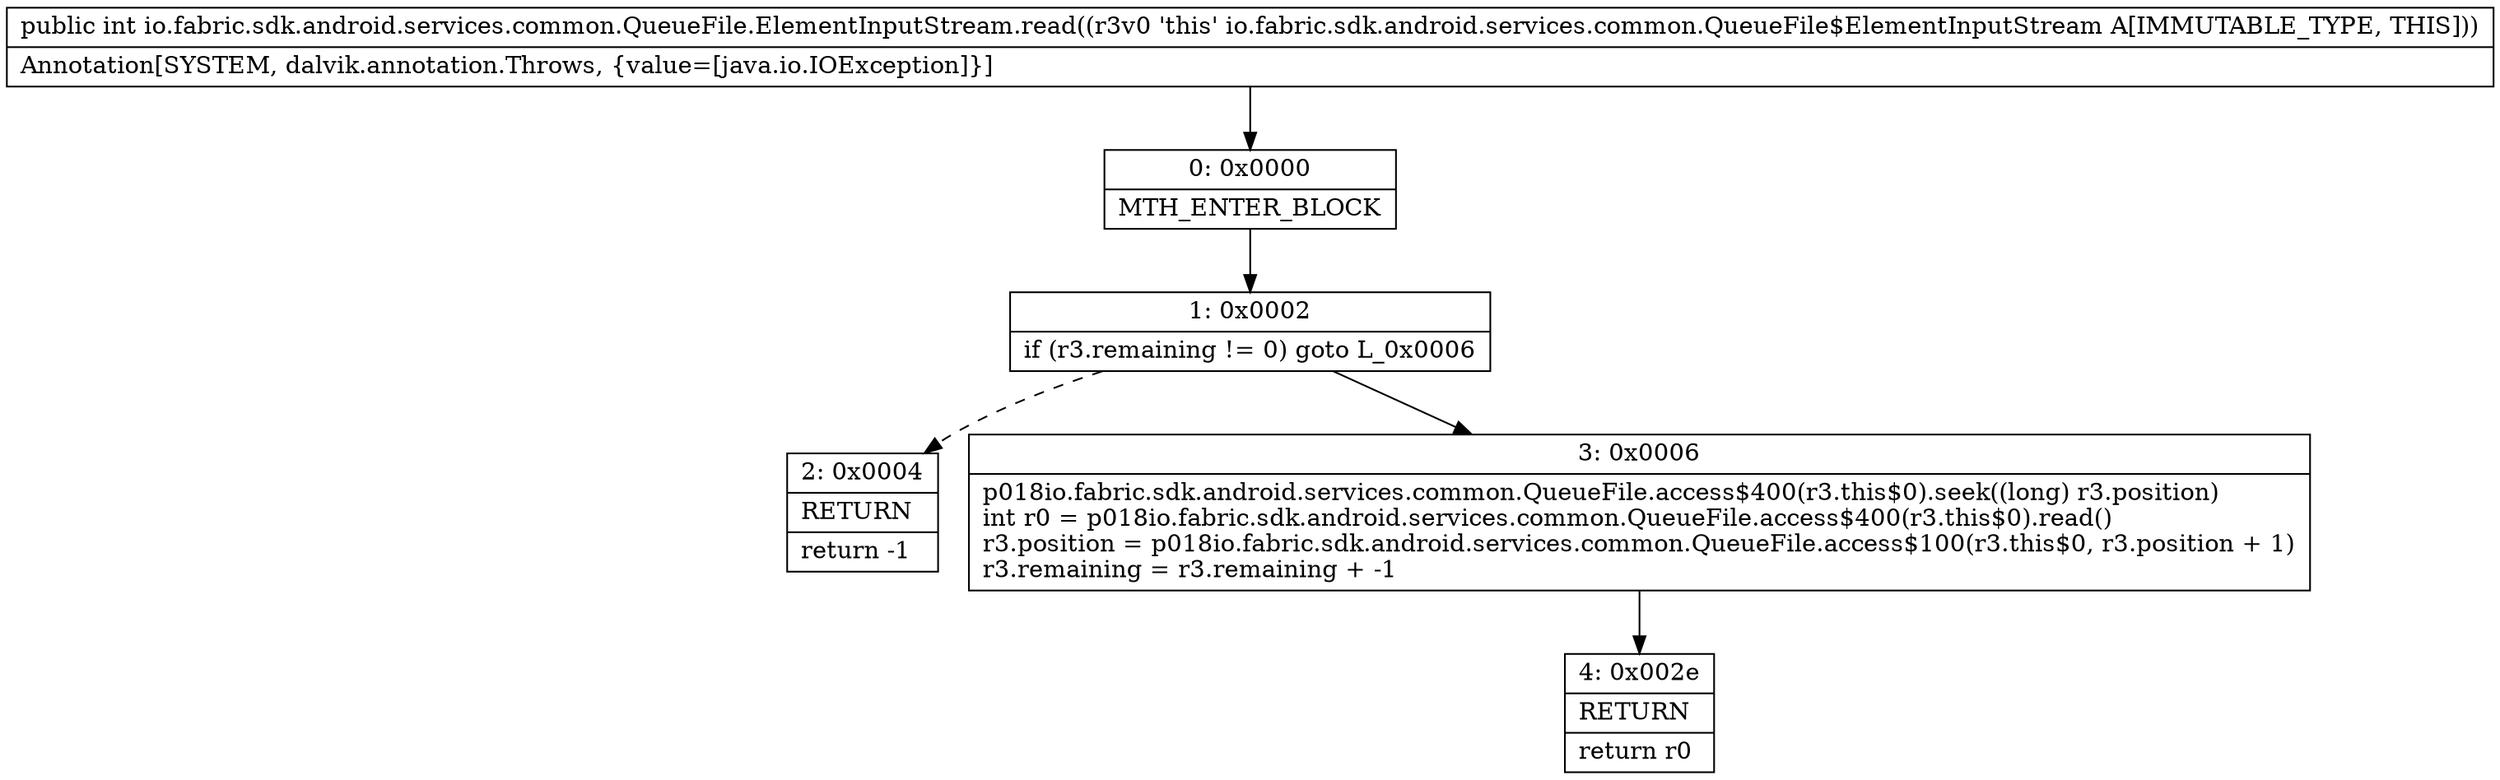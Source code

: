 digraph "CFG forio.fabric.sdk.android.services.common.QueueFile.ElementInputStream.read()I" {
Node_0 [shape=record,label="{0\:\ 0x0000|MTH_ENTER_BLOCK\l}"];
Node_1 [shape=record,label="{1\:\ 0x0002|if (r3.remaining != 0) goto L_0x0006\l}"];
Node_2 [shape=record,label="{2\:\ 0x0004|RETURN\l|return \-1\l}"];
Node_3 [shape=record,label="{3\:\ 0x0006|p018io.fabric.sdk.android.services.common.QueueFile.access$400(r3.this$0).seek((long) r3.position)\lint r0 = p018io.fabric.sdk.android.services.common.QueueFile.access$400(r3.this$0).read()\lr3.position = p018io.fabric.sdk.android.services.common.QueueFile.access$100(r3.this$0, r3.position + 1)\lr3.remaining = r3.remaining + \-1\l}"];
Node_4 [shape=record,label="{4\:\ 0x002e|RETURN\l|return r0\l}"];
MethodNode[shape=record,label="{public int io.fabric.sdk.android.services.common.QueueFile.ElementInputStream.read((r3v0 'this' io.fabric.sdk.android.services.common.QueueFile$ElementInputStream A[IMMUTABLE_TYPE, THIS]))  | Annotation[SYSTEM, dalvik.annotation.Throws, \{value=[java.io.IOException]\}]\l}"];
MethodNode -> Node_0;
Node_0 -> Node_1;
Node_1 -> Node_2[style=dashed];
Node_1 -> Node_3;
Node_3 -> Node_4;
}

